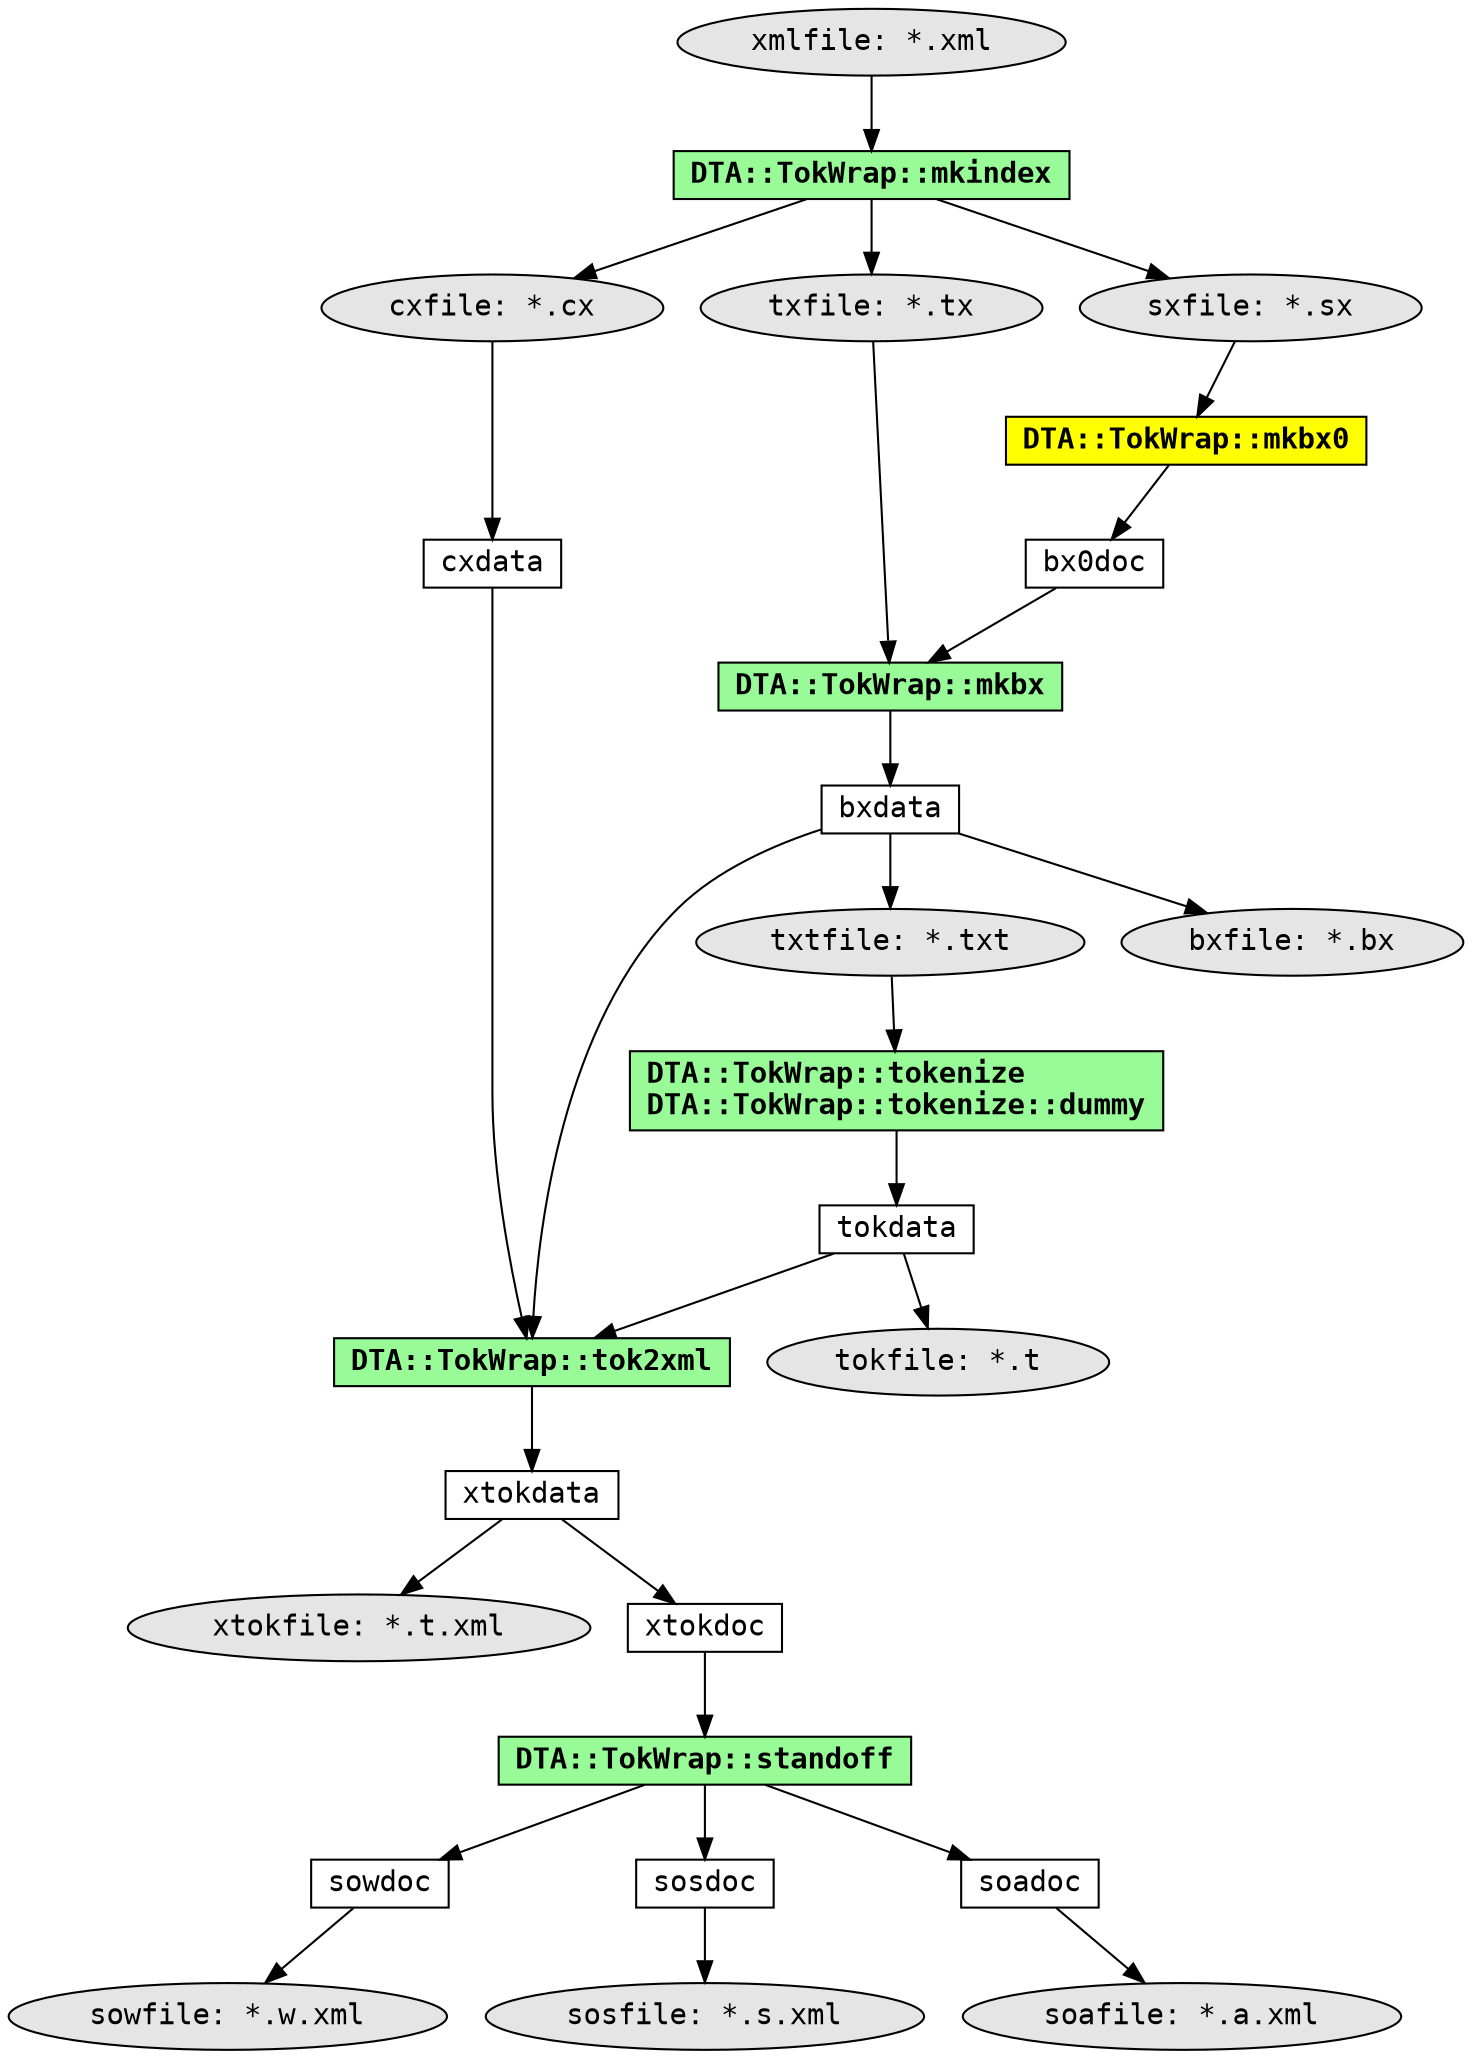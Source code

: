 /* -*- Mode: C -*- */
digraph dataflow {
  node [shape=rectangle,height=0.25,fontname="Courier"];
  edge [decorate=0,fontname="Courier"];

  xml [label="xmlfile: *.xml",shape=ellipse,style=filled,fillcolor=grey90];

  mkindex [label="DTA::TokWrap::mkindex",shape=rectangle,style=filled,fillcolor=PaleGreen,fontname="Courier-Bold"];
  xml -> mkindex;

  cxfile [label="cxfile: *.cx",shape=ellipse,style=filled,fillcolor=grey90];
  sxfile [label="sxfile: *.sx",shape=ellipse,style=filled,fillcolor=grey90];
  txfile [label="txfile: *.tx",shape=ellipse,style=filled,fillcolor=grey90];
  mkindex -> cxfile;
  mkindex -> sxfile;
  mkindex -> txfile;
  {rank=same; cxfile sxfile txfile}

  cxdata [label="cxdata"];
  cxfile -> cxdata;

  bx0doc [label="bx0doc"];
  mkbx0 [label="DTA::TokWrap::mkbx0",shape=rectangle,style=filled,fillcolor=yellow,fontname="Courier-Bold"];
  sxfile -> mkbx0;
  mkbx0 -> bx0doc;

  bxdata [label="bxdata"];
  mkbx [label="DTA::TokWrap::mkbx",shape=rectangle,style=filled,fillcolor=PaleGreen,fontname="Courier-Bold"];
  bx0doc -> mkbx;
  txfile -> mkbx;
  mkbx -> bxdata;

  bxfile [label="bxfile: *.bx",shape=ellipse,style=filled,fillcolor=grey90];
  txtfile [label="txtfile: *.txt",shape=ellipse,style=filled,fillcolor=grey90];
  bxdata -> bxfile;
  bxdata -> txtfile;
  {rank=same; bxfile txtfile}

  tokdata [label="tokdata"];
  tokenize [label="DTA::TokWrap::tokenize\lDTA::TokWrap::tokenize::dummy",shape=rectangle,style=filled,fillcolor=PaleGreen,fontname="Courier-Bold",justify="left"];
  txtfile -> tokenize;
  tokenize -> tokdata;

  tokfile [label="tokfile: *.t",shape=ellipse,style=filled,fillcolor=grey90];
  tokdata -> tokfile;

  xtokdata [label="xtokdata"];
  xtokfile [label="xtokfile: *.t.xml",shape=ellipse,style=filled,fillcolor=grey90];
  xtokdoc  [label="xtokdoc"];
  xtokdata -> xtokfile;
  xtokdata -> xtokdoc;

  tok2xml [label="DTA::TokWrap::tok2xml",shape=rectangle,style=filled,fillcolor=PaleGreen,fontname="Courier-Bold"];
  tokdata -> tok2xml;
  bxdata  -> tok2xml;
  cxdata  -> tok2xml;
  tok2xml -> xtokdata;

  standoff [label="DTA::TokWrap::standoff",shape=rectangle,style=filled,fillcolor=PaleGreen,fontname="Courier-Bold"];
  xtokdoc -> standoff;

  sowdoc [label="sowdoc"];
  standoff -> sowdoc;
  sowfile [label="sowfile: *.w.xml",shape=ellipse,style=filled,fillcolor=grey90];
  sowdoc -> sowfile;
  
  sosdoc [label="sosdoc"];
  standoff -> sosdoc;
  sosfile [label="sosfile: *.s.xml",shape=ellipse,style=filled,fillcolor=grey90];
  sosdoc -> sosfile;

  soadoc [label="soadoc"];
  standoff -> soadoc;
  soafile [label="soafile: *.a.xml",shape=ellipse,style=filled,fillcolor=grey90];
  soadoc -> soafile;
}
